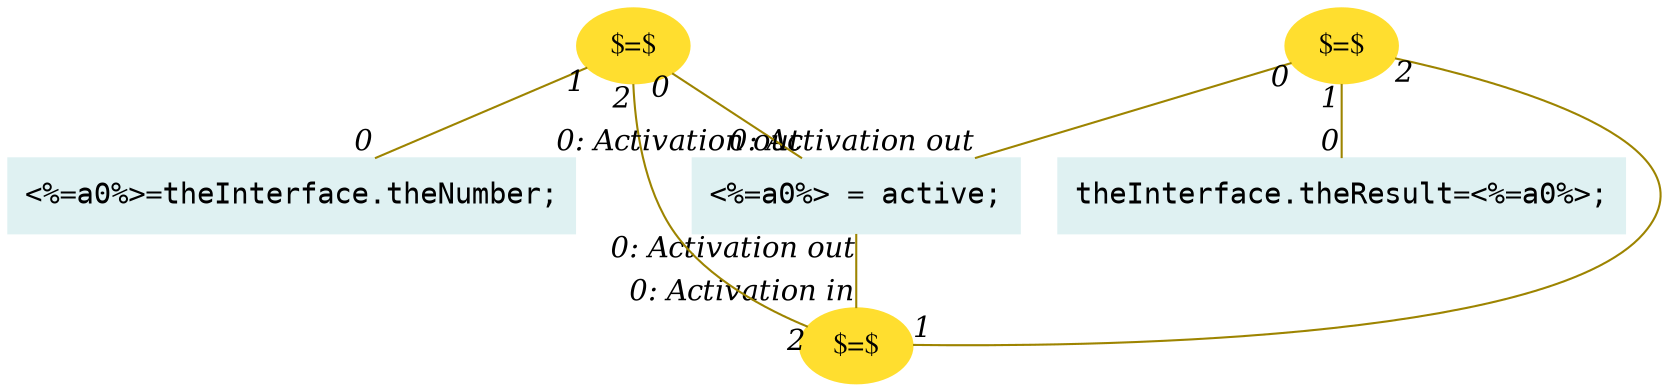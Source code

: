 digraph g{node_1382 [shape="box", style="filled", color="#dff1f2", fontname="Courier", label="<%=a0%>=theInterface.theNumber;
" ]
node_1384 [shape="box", style="filled", color="#dff1f2", fontname="Courier", label="theInterface.theResult=<%=a0%>;
" ]
node_1427 [shape="ellipse", style="filled", color="#ffde2f", fontname="Times", label="$=$" ]
node_1447 [shape="box", style="filled", color="#dff1f2", fontname="Courier", label="<%=a0%> = active;
" ]
node_1455 [shape="ellipse", style="filled", color="#ffde2f", fontname="Times", label="$=$" ]
node_1459 [shape="ellipse", style="filled", color="#ffde2f", fontname="Times", label="$=$" ]
node_1447 -> node_1427 [dir=none, arrowHead=none, fontname="Times-Italic", arrowsize=1, color="#9d8400", label="",  headlabel="0: Activation in", taillabel="0: Activation out" ]
node_1455 -> node_1427 [dir=none, arrowHead=none, fontname="Times-Italic", arrowsize=1, color="#9d8400", label="",  headlabel="1", taillabel="2" ]
node_1455 -> node_1447 [dir=none, arrowHead=none, fontname="Times-Italic", arrowsize=1, color="#9d8400", label="",  headlabel="0: Activation out", taillabel="0" ]
node_1459 -> node_1427 [dir=none, arrowHead=none, fontname="Times-Italic", arrowsize=1, color="#9d8400", label="",  headlabel="2", taillabel="2" ]
node_1459 -> node_1447 [dir=none, arrowHead=none, fontname="Times-Italic", arrowsize=1, color="#9d8400", label="",  headlabel="0: Activation out", taillabel="0" ]
node_1459 -> node_1382 [dir=none, arrowHead=none, fontname="Times-Italic", arrowsize=1, color="#9d8400", label="",  headlabel="0", taillabel="1" ]
node_1455 -> node_1384 [dir=none, arrowHead=none, fontname="Times-Italic", arrowsize=1, color="#9d8400", label="",  headlabel="0", taillabel="1" ]
}